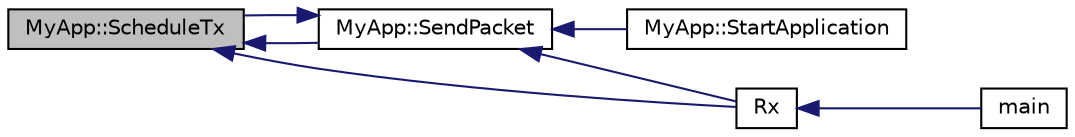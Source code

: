 digraph "MyApp::ScheduleTx"
{
  edge [fontname="Helvetica",fontsize="10",labelfontname="Helvetica",labelfontsize="10"];
  node [fontname="Helvetica",fontsize="10",shape=record];
  rankdir="LR";
  Node1 [label="MyApp::ScheduleTx",height=0.2,width=0.4,color="black", fillcolor="grey75", style="filled", fontcolor="black"];
  Node1 -> Node2 [dir="back",color="midnightblue",fontsize="10",style="solid"];
  Node2 [label="MyApp::SendPacket",height=0.2,width=0.4,color="black", fillcolor="white", style="filled",URL="$d1/d4a/classMyApp.html#aec30dc53058a6239182294be2b60734e"];
  Node2 -> Node3 [dir="back",color="midnightblue",fontsize="10",style="solid"];
  Node3 [label="MyApp::StartApplication",height=0.2,width=0.4,color="black", fillcolor="white", style="filled",URL="$d1/d4a/classMyApp.html#a716120e3449296007a1b493db4a16560",tooltip="Application specific startup code. "];
  Node2 -> Node1 [dir="back",color="midnightblue",fontsize="10",style="solid"];
  Node2 -> Node4 [dir="back",color="midnightblue",fontsize="10",style="solid"];
  Node4 [label="Rx",height=0.2,width=0.4,color="black", fillcolor="white", style="filled",URL="$d6/d3f/mmwave-tcp-example_8cc.html#a44926b91325d01c8749a8e4728a65087"];
  Node4 -> Node5 [dir="back",color="midnightblue",fontsize="10",style="solid"];
  Node5 [label="main",height=0.2,width=0.4,color="black", fillcolor="white", style="filled",URL="$d6/d3f/mmwave-tcp-example_8cc.html#a0ddf1224851353fc92bfbff6f499fa97"];
  Node1 -> Node4 [dir="back",color="midnightblue",fontsize="10",style="solid"];
}
